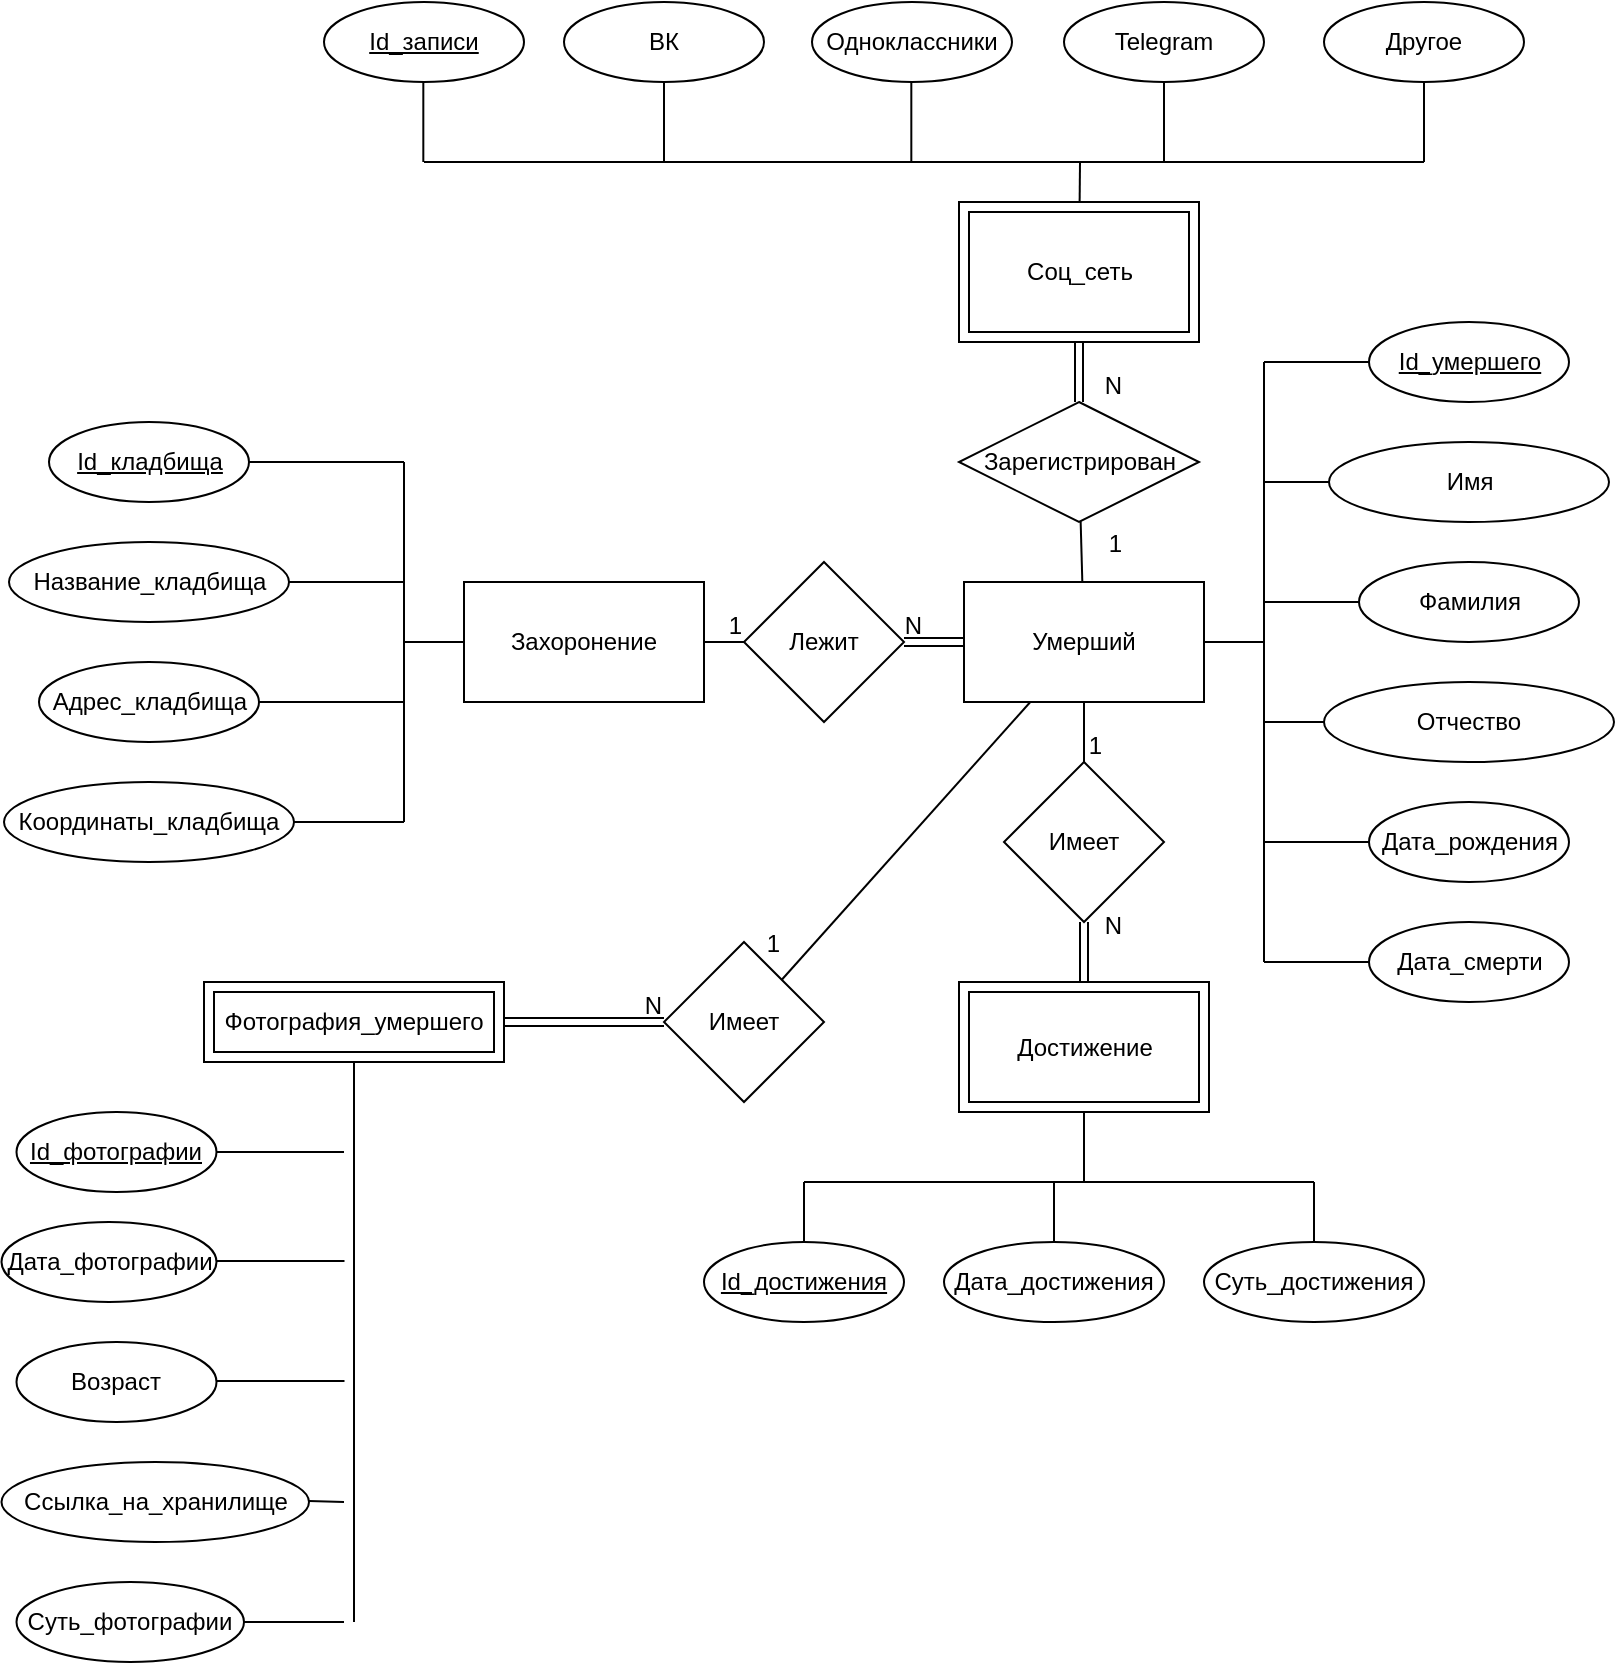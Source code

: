 <mxfile version="23.1.7" type="github">
  <diagram id="C5RBs43oDa-KdzZeNtuy" name="Page-1">
    <mxGraphModel dx="2252" dy="1198" grid="1" gridSize="10" guides="1" tooltips="1" connect="1" arrows="1" fold="1" page="1" pageScale="1" pageWidth="827" pageHeight="1169" math="0" shadow="0">
      <root>
        <mxCell id="WIyWlLk6GJQsqaUBKTNV-0" />
        <mxCell id="WIyWlLk6GJQsqaUBKTNV-1" parent="WIyWlLk6GJQsqaUBKTNV-0" />
        <mxCell id="_y8ROTKjc43pW4xKjIb6-0" value="Захоронение" style="rounded=0;whiteSpace=wrap;html=1;" parent="WIyWlLk6GJQsqaUBKTNV-1" vertex="1">
          <mxGeometry x="240" y="400" width="120" height="60" as="geometry" />
        </mxCell>
        <mxCell id="_y8ROTKjc43pW4xKjIb6-1" value="Умерший" style="rounded=0;whiteSpace=wrap;html=1;" parent="WIyWlLk6GJQsqaUBKTNV-1" vertex="1">
          <mxGeometry x="490" y="400" width="120" height="60" as="geometry" />
        </mxCell>
        <mxCell id="_y8ROTKjc43pW4xKjIb6-4" value="Лежит" style="rhombus;whiteSpace=wrap;html=1;" parent="WIyWlLk6GJQsqaUBKTNV-1" vertex="1">
          <mxGeometry x="380" y="390" width="80" height="80" as="geometry" />
        </mxCell>
        <mxCell id="_y8ROTKjc43pW4xKjIb6-7" value="" style="endArrow=none;html=1;rounded=0;" parent="WIyWlLk6GJQsqaUBKTNV-1" source="_y8ROTKjc43pW4xKjIb6-0" target="_y8ROTKjc43pW4xKjIb6-4" edge="1">
          <mxGeometry relative="1" as="geometry">
            <mxPoint x="340" y="370" as="sourcePoint" />
            <mxPoint x="500" y="370" as="targetPoint" />
          </mxGeometry>
        </mxCell>
        <mxCell id="_y8ROTKjc43pW4xKjIb6-8" value="1" style="resizable=0;html=1;whiteSpace=wrap;align=right;verticalAlign=bottom;" parent="_y8ROTKjc43pW4xKjIb6-7" connectable="0" vertex="1">
          <mxGeometry x="1" relative="1" as="geometry" />
        </mxCell>
        <mxCell id="_y8ROTKjc43pW4xKjIb6-9" value="" style="shape=link;html=1;rounded=0;" parent="WIyWlLk6GJQsqaUBKTNV-1" source="_y8ROTKjc43pW4xKjIb6-1" target="_y8ROTKjc43pW4xKjIb6-4" edge="1">
          <mxGeometry relative="1" as="geometry">
            <mxPoint x="440" y="580" as="sourcePoint" />
            <mxPoint x="600" y="580" as="targetPoint" />
          </mxGeometry>
        </mxCell>
        <mxCell id="_y8ROTKjc43pW4xKjIb6-10" value="N" style="resizable=0;html=1;whiteSpace=wrap;align=right;verticalAlign=bottom;" parent="_y8ROTKjc43pW4xKjIb6-9" connectable="0" vertex="1">
          <mxGeometry x="1" relative="1" as="geometry">
            <mxPoint x="10" as="offset" />
          </mxGeometry>
        </mxCell>
        <mxCell id="_y8ROTKjc43pW4xKjIb6-11" value="Имеет" style="rhombus;whiteSpace=wrap;html=1;" parent="WIyWlLk6GJQsqaUBKTNV-1" vertex="1">
          <mxGeometry x="510" y="490" width="80" height="80" as="geometry" />
        </mxCell>
        <mxCell id="_y8ROTKjc43pW4xKjIb6-12" value="" style="endArrow=none;html=1;rounded=0;" parent="WIyWlLk6GJQsqaUBKTNV-1" source="_y8ROTKjc43pW4xKjIb6-1" target="_y8ROTKjc43pW4xKjIb6-11" edge="1">
          <mxGeometry relative="1" as="geometry">
            <mxPoint x="440" y="580" as="sourcePoint" />
            <mxPoint x="600" y="580" as="targetPoint" />
          </mxGeometry>
        </mxCell>
        <mxCell id="_y8ROTKjc43pW4xKjIb6-13" value="1" style="resizable=0;html=1;whiteSpace=wrap;align=right;verticalAlign=bottom;" parent="_y8ROTKjc43pW4xKjIb6-12" connectable="0" vertex="1">
          <mxGeometry x="1" relative="1" as="geometry">
            <mxPoint x="10" as="offset" />
          </mxGeometry>
        </mxCell>
        <mxCell id="_y8ROTKjc43pW4xKjIb6-14" value="" style="shape=link;html=1;rounded=0;" parent="WIyWlLk6GJQsqaUBKTNV-1" source="_y8ROTKjc43pW4xKjIb6-19" target="_y8ROTKjc43pW4xKjIb6-11" edge="1">
          <mxGeometry relative="1" as="geometry">
            <mxPoint x="710" y="610" as="sourcePoint" />
            <mxPoint x="540" y="550" as="targetPoint" />
          </mxGeometry>
        </mxCell>
        <mxCell id="_y8ROTKjc43pW4xKjIb6-15" value="N" style="resizable=0;html=1;whiteSpace=wrap;align=right;verticalAlign=bottom;" parent="_y8ROTKjc43pW4xKjIb6-14" connectable="0" vertex="1">
          <mxGeometry x="1" relative="1" as="geometry">
            <mxPoint x="20" y="10" as="offset" />
          </mxGeometry>
        </mxCell>
        <mxCell id="_y8ROTKjc43pW4xKjIb6-19" value="Достижение" style="shape=ext;margin=3;double=1;whiteSpace=wrap;html=1;align=center;" parent="WIyWlLk6GJQsqaUBKTNV-1" vertex="1">
          <mxGeometry x="487.5" y="600" width="125" height="65" as="geometry" />
        </mxCell>
        <mxCell id="_y8ROTKjc43pW4xKjIb6-20" value="Соц_сеть" style="shape=ext;margin=3;double=1;whiteSpace=wrap;html=1;align=center;" parent="WIyWlLk6GJQsqaUBKTNV-1" vertex="1">
          <mxGeometry x="487.5" y="210" width="120" height="70" as="geometry" />
        </mxCell>
        <mxCell id="_y8ROTKjc43pW4xKjIb6-21" value="Зарегистрирован" style="shape=rhombus;perimeter=rhombusPerimeter;whiteSpace=wrap;html=1;align=center;" parent="WIyWlLk6GJQsqaUBKTNV-1" vertex="1">
          <mxGeometry x="487.5" y="310" width="120" height="60" as="geometry" />
        </mxCell>
        <mxCell id="_y8ROTKjc43pW4xKjIb6-22" value="" style="endArrow=none;html=1;rounded=0;" parent="WIyWlLk6GJQsqaUBKTNV-1" source="_y8ROTKjc43pW4xKjIb6-1" target="_y8ROTKjc43pW4xKjIb6-21" edge="1">
          <mxGeometry relative="1" as="geometry">
            <mxPoint x="450" y="470" as="sourcePoint" />
            <mxPoint x="610" y="470" as="targetPoint" />
          </mxGeometry>
        </mxCell>
        <mxCell id="_y8ROTKjc43pW4xKjIb6-23" value="1" style="resizable=0;html=1;whiteSpace=wrap;align=right;verticalAlign=bottom;" parent="_y8ROTKjc43pW4xKjIb6-22" connectable="0" vertex="1">
          <mxGeometry x="1" relative="1" as="geometry">
            <mxPoint x="22" y="20" as="offset" />
          </mxGeometry>
        </mxCell>
        <mxCell id="_y8ROTKjc43pW4xKjIb6-24" value="" style="shape=link;html=1;rounded=0;" parent="WIyWlLk6GJQsqaUBKTNV-1" source="_y8ROTKjc43pW4xKjIb6-20" target="_y8ROTKjc43pW4xKjIb6-21" edge="1">
          <mxGeometry relative="1" as="geometry">
            <mxPoint x="450" y="470" as="sourcePoint" />
            <mxPoint x="610" y="470" as="targetPoint" />
          </mxGeometry>
        </mxCell>
        <mxCell id="_y8ROTKjc43pW4xKjIb6-25" value="N" style="resizable=0;html=1;whiteSpace=wrap;align=right;verticalAlign=bottom;" parent="_y8ROTKjc43pW4xKjIb6-24" connectable="0" vertex="1">
          <mxGeometry x="1" relative="1" as="geometry">
            <mxPoint x="23" as="offset" />
          </mxGeometry>
        </mxCell>
        <mxCell id="UnBQKw01H8IK-S--k93j-0" value="Id_кладбища" style="ellipse;whiteSpace=wrap;html=1;align=center;fontStyle=4;" vertex="1" parent="WIyWlLk6GJQsqaUBKTNV-1">
          <mxGeometry x="32.5" y="320" width="100" height="40" as="geometry" />
        </mxCell>
        <mxCell id="UnBQKw01H8IK-S--k93j-1" value="Название_кладбища" style="ellipse;whiteSpace=wrap;html=1;align=center;" vertex="1" parent="WIyWlLk6GJQsqaUBKTNV-1">
          <mxGeometry x="12.5" y="380" width="140" height="40" as="geometry" />
        </mxCell>
        <mxCell id="UnBQKw01H8IK-S--k93j-2" value="Адрес_кладбища" style="ellipse;whiteSpace=wrap;html=1;align=center;" vertex="1" parent="WIyWlLk6GJQsqaUBKTNV-1">
          <mxGeometry x="27.5" y="440" width="110" height="40" as="geometry" />
        </mxCell>
        <mxCell id="UnBQKw01H8IK-S--k93j-3" value="Координаты_кладбища" style="ellipse;whiteSpace=wrap;html=1;align=center;" vertex="1" parent="WIyWlLk6GJQsqaUBKTNV-1">
          <mxGeometry x="10" y="500" width="145" height="40" as="geometry" />
        </mxCell>
        <mxCell id="UnBQKw01H8IK-S--k93j-6" value="" style="endArrow=none;html=1;rounded=0;" edge="1" parent="WIyWlLk6GJQsqaUBKTNV-1" target="_y8ROTKjc43pW4xKjIb6-0">
          <mxGeometry width="50" height="50" relative="1" as="geometry">
            <mxPoint x="210" y="430" as="sourcePoint" />
            <mxPoint x="500" y="430" as="targetPoint" />
          </mxGeometry>
        </mxCell>
        <mxCell id="UnBQKw01H8IK-S--k93j-7" value="" style="endArrow=none;html=1;rounded=0;" edge="1" parent="WIyWlLk6GJQsqaUBKTNV-1">
          <mxGeometry width="50" height="50" relative="1" as="geometry">
            <mxPoint x="210" y="520" as="sourcePoint" />
            <mxPoint x="210" y="340" as="targetPoint" />
          </mxGeometry>
        </mxCell>
        <mxCell id="UnBQKw01H8IK-S--k93j-8" value="" style="endArrow=none;html=1;rounded=0;" edge="1" parent="WIyWlLk6GJQsqaUBKTNV-1" target="UnBQKw01H8IK-S--k93j-0">
          <mxGeometry width="50" height="50" relative="1" as="geometry">
            <mxPoint x="210" y="340" as="sourcePoint" />
            <mxPoint x="500" y="450" as="targetPoint" />
          </mxGeometry>
        </mxCell>
        <mxCell id="UnBQKw01H8IK-S--k93j-9" value="" style="endArrow=none;html=1;rounded=0;" edge="1" parent="WIyWlLk6GJQsqaUBKTNV-1" target="UnBQKw01H8IK-S--k93j-1">
          <mxGeometry width="50" height="50" relative="1" as="geometry">
            <mxPoint x="210" y="400" as="sourcePoint" />
            <mxPoint x="143" y="350" as="targetPoint" />
          </mxGeometry>
        </mxCell>
        <mxCell id="UnBQKw01H8IK-S--k93j-10" value="" style="endArrow=none;html=1;rounded=0;" edge="1" parent="WIyWlLk6GJQsqaUBKTNV-1" target="UnBQKw01H8IK-S--k93j-2">
          <mxGeometry width="50" height="50" relative="1" as="geometry">
            <mxPoint x="210" y="460" as="sourcePoint" />
            <mxPoint x="163" y="410" as="targetPoint" />
          </mxGeometry>
        </mxCell>
        <mxCell id="UnBQKw01H8IK-S--k93j-11" value="" style="endArrow=none;html=1;rounded=0;" edge="1" parent="WIyWlLk6GJQsqaUBKTNV-1" target="UnBQKw01H8IK-S--k93j-3">
          <mxGeometry width="50" height="50" relative="1" as="geometry">
            <mxPoint x="210" y="520" as="sourcePoint" />
            <mxPoint x="173" y="420" as="targetPoint" />
          </mxGeometry>
        </mxCell>
        <mxCell id="UnBQKw01H8IK-S--k93j-12" value="Id_умершего" style="ellipse;whiteSpace=wrap;html=1;align=center;fontStyle=4;" vertex="1" parent="WIyWlLk6GJQsqaUBKTNV-1">
          <mxGeometry x="692.5" y="270" width="100" height="40" as="geometry" />
        </mxCell>
        <mxCell id="UnBQKw01H8IK-S--k93j-13" value="Имя" style="ellipse;whiteSpace=wrap;html=1;align=center;" vertex="1" parent="WIyWlLk6GJQsqaUBKTNV-1">
          <mxGeometry x="672.5" y="330" width="140" height="40" as="geometry" />
        </mxCell>
        <mxCell id="UnBQKw01H8IK-S--k93j-14" value="Фамилия" style="ellipse;whiteSpace=wrap;html=1;align=center;" vertex="1" parent="WIyWlLk6GJQsqaUBKTNV-1">
          <mxGeometry x="687.5" y="390" width="110" height="40" as="geometry" />
        </mxCell>
        <mxCell id="UnBQKw01H8IK-S--k93j-15" value="Отчество" style="ellipse;whiteSpace=wrap;html=1;align=center;" vertex="1" parent="WIyWlLk6GJQsqaUBKTNV-1">
          <mxGeometry x="670" y="450" width="145" height="40" as="geometry" />
        </mxCell>
        <mxCell id="UnBQKw01H8IK-S--k93j-16" value="Дата_рождения" style="ellipse;whiteSpace=wrap;html=1;align=center;" vertex="1" parent="WIyWlLk6GJQsqaUBKTNV-1">
          <mxGeometry x="692.5" y="510" width="100" height="40" as="geometry" />
        </mxCell>
        <mxCell id="UnBQKw01H8IK-S--k93j-17" value="Дата_смерти" style="ellipse;whiteSpace=wrap;html=1;align=center;" vertex="1" parent="WIyWlLk6GJQsqaUBKTNV-1">
          <mxGeometry x="692.5" y="570" width="100" height="40" as="geometry" />
        </mxCell>
        <mxCell id="UnBQKw01H8IK-S--k93j-19" value="" style="endArrow=none;html=1;rounded=0;" edge="1" parent="WIyWlLk6GJQsqaUBKTNV-1" source="_y8ROTKjc43pW4xKjIb6-1">
          <mxGeometry relative="1" as="geometry">
            <mxPoint x="410" y="400" as="sourcePoint" />
            <mxPoint x="640" y="430" as="targetPoint" />
          </mxGeometry>
        </mxCell>
        <mxCell id="UnBQKw01H8IK-S--k93j-21" value="" style="endArrow=none;html=1;rounded=0;" edge="1" parent="WIyWlLk6GJQsqaUBKTNV-1">
          <mxGeometry relative="1" as="geometry">
            <mxPoint x="640" y="290" as="sourcePoint" />
            <mxPoint x="640" y="590" as="targetPoint" />
          </mxGeometry>
        </mxCell>
        <mxCell id="UnBQKw01H8IK-S--k93j-22" value="" style="endArrow=none;html=1;rounded=0;" edge="1" parent="WIyWlLk6GJQsqaUBKTNV-1" target="UnBQKw01H8IK-S--k93j-12">
          <mxGeometry relative="1" as="geometry">
            <mxPoint x="640" y="290" as="sourcePoint" />
            <mxPoint x="570" y="400" as="targetPoint" />
          </mxGeometry>
        </mxCell>
        <mxCell id="UnBQKw01H8IK-S--k93j-23" value="" style="endArrow=none;html=1;rounded=0;" edge="1" parent="WIyWlLk6GJQsqaUBKTNV-1" target="UnBQKw01H8IK-S--k93j-13">
          <mxGeometry relative="1" as="geometry">
            <mxPoint x="640" y="350" as="sourcePoint" />
            <mxPoint x="692.5" y="349.5" as="targetPoint" />
          </mxGeometry>
        </mxCell>
        <mxCell id="UnBQKw01H8IK-S--k93j-24" value="" style="endArrow=none;html=1;rounded=0;" edge="1" parent="WIyWlLk6GJQsqaUBKTNV-1" target="UnBQKw01H8IK-S--k93j-14">
          <mxGeometry relative="1" as="geometry">
            <mxPoint x="640" y="410" as="sourcePoint" />
            <mxPoint x="692.5" y="409.5" as="targetPoint" />
          </mxGeometry>
        </mxCell>
        <mxCell id="UnBQKw01H8IK-S--k93j-25" value="" style="endArrow=none;html=1;rounded=0;" edge="1" parent="WIyWlLk6GJQsqaUBKTNV-1" target="UnBQKw01H8IK-S--k93j-15">
          <mxGeometry relative="1" as="geometry">
            <mxPoint x="640" y="470" as="sourcePoint" />
            <mxPoint x="698" y="420" as="targetPoint" />
          </mxGeometry>
        </mxCell>
        <mxCell id="UnBQKw01H8IK-S--k93j-26" value="" style="endArrow=none;html=1;rounded=0;" edge="1" parent="WIyWlLk6GJQsqaUBKTNV-1" target="UnBQKw01H8IK-S--k93j-16">
          <mxGeometry relative="1" as="geometry">
            <mxPoint x="640" y="530" as="sourcePoint" />
            <mxPoint x="708" y="430" as="targetPoint" />
          </mxGeometry>
        </mxCell>
        <mxCell id="UnBQKw01H8IK-S--k93j-27" value="" style="endArrow=none;html=1;rounded=0;" edge="1" parent="WIyWlLk6GJQsqaUBKTNV-1" target="UnBQKw01H8IK-S--k93j-17">
          <mxGeometry relative="1" as="geometry">
            <mxPoint x="640" y="590" as="sourcePoint" />
            <mxPoint x="718" y="440" as="targetPoint" />
          </mxGeometry>
        </mxCell>
        <mxCell id="UnBQKw01H8IK-S--k93j-28" value="Id_записи" style="ellipse;whiteSpace=wrap;html=1;align=center;fontStyle=4;" vertex="1" parent="WIyWlLk6GJQsqaUBKTNV-1">
          <mxGeometry x="170" y="110" width="100" height="40" as="geometry" />
        </mxCell>
        <mxCell id="UnBQKw01H8IK-S--k93j-29" value="ВК" style="ellipse;whiteSpace=wrap;html=1;align=center;" vertex="1" parent="WIyWlLk6GJQsqaUBKTNV-1">
          <mxGeometry x="290" y="110" width="100" height="40" as="geometry" />
        </mxCell>
        <mxCell id="UnBQKw01H8IK-S--k93j-30" value="Одноклассники" style="ellipse;whiteSpace=wrap;html=1;align=center;" vertex="1" parent="WIyWlLk6GJQsqaUBKTNV-1">
          <mxGeometry x="414" y="110" width="100" height="40" as="geometry" />
        </mxCell>
        <mxCell id="UnBQKw01H8IK-S--k93j-31" value="Telegram" style="ellipse;whiteSpace=wrap;html=1;align=center;" vertex="1" parent="WIyWlLk6GJQsqaUBKTNV-1">
          <mxGeometry x="540" y="110" width="100" height="40" as="geometry" />
        </mxCell>
        <mxCell id="UnBQKw01H8IK-S--k93j-32" value="Другое" style="ellipse;whiteSpace=wrap;html=1;align=center;" vertex="1" parent="WIyWlLk6GJQsqaUBKTNV-1">
          <mxGeometry x="670" y="110" width="100" height="40" as="geometry" />
        </mxCell>
        <mxCell id="UnBQKw01H8IK-S--k93j-33" value="Id_достижения" style="ellipse;whiteSpace=wrap;html=1;align=center;fontStyle=4;" vertex="1" parent="WIyWlLk6GJQsqaUBKTNV-1">
          <mxGeometry x="360" y="730" width="100" height="40" as="geometry" />
        </mxCell>
        <mxCell id="UnBQKw01H8IK-S--k93j-34" value="Дата_достижения" style="ellipse;whiteSpace=wrap;html=1;align=center;" vertex="1" parent="WIyWlLk6GJQsqaUBKTNV-1">
          <mxGeometry x="480" y="730" width="110" height="40" as="geometry" />
        </mxCell>
        <mxCell id="UnBQKw01H8IK-S--k93j-35" value="Суть_достижения" style="ellipse;whiteSpace=wrap;html=1;align=center;" vertex="1" parent="WIyWlLk6GJQsqaUBKTNV-1">
          <mxGeometry x="610" y="730" width="110" height="40" as="geometry" />
        </mxCell>
        <mxCell id="UnBQKw01H8IK-S--k93j-42" value="" style="endArrow=none;html=1;rounded=0;" edge="1" parent="WIyWlLk6GJQsqaUBKTNV-1">
          <mxGeometry relative="1" as="geometry">
            <mxPoint x="410" y="700" as="sourcePoint" />
            <mxPoint x="665" y="700" as="targetPoint" />
          </mxGeometry>
        </mxCell>
        <mxCell id="UnBQKw01H8IK-S--k93j-44" value="" style="endArrow=none;html=1;rounded=0;" edge="1" parent="WIyWlLk6GJQsqaUBKTNV-1" source="_y8ROTKjc43pW4xKjIb6-19">
          <mxGeometry width="50" height="50" relative="1" as="geometry">
            <mxPoint x="470" y="550" as="sourcePoint" />
            <mxPoint x="550" y="700" as="targetPoint" />
          </mxGeometry>
        </mxCell>
        <mxCell id="UnBQKw01H8IK-S--k93j-45" value="" style="endArrow=none;html=1;rounded=0;" edge="1" parent="WIyWlLk6GJQsqaUBKTNV-1" target="UnBQKw01H8IK-S--k93j-35">
          <mxGeometry width="50" height="50" relative="1" as="geometry">
            <mxPoint x="665" y="700" as="sourcePoint" />
            <mxPoint x="520" y="500" as="targetPoint" />
          </mxGeometry>
        </mxCell>
        <mxCell id="UnBQKw01H8IK-S--k93j-46" value="" style="endArrow=none;html=1;rounded=0;" edge="1" parent="WIyWlLk6GJQsqaUBKTNV-1" target="UnBQKw01H8IK-S--k93j-34">
          <mxGeometry width="50" height="50" relative="1" as="geometry">
            <mxPoint x="535" y="700" as="sourcePoint" />
            <mxPoint x="520" y="500" as="targetPoint" />
          </mxGeometry>
        </mxCell>
        <mxCell id="UnBQKw01H8IK-S--k93j-47" value="" style="endArrow=none;html=1;rounded=0;" edge="1" parent="WIyWlLk6GJQsqaUBKTNV-1" source="UnBQKw01H8IK-S--k93j-33">
          <mxGeometry width="50" height="50" relative="1" as="geometry">
            <mxPoint x="470" y="550" as="sourcePoint" />
            <mxPoint x="410" y="700" as="targetPoint" />
          </mxGeometry>
        </mxCell>
        <mxCell id="UnBQKw01H8IK-S--k93j-48" value="Фотография_умершего" style="shape=ext;margin=3;double=1;whiteSpace=wrap;html=1;align=center;" vertex="1" parent="WIyWlLk6GJQsqaUBKTNV-1">
          <mxGeometry x="110" y="600" width="150" height="40" as="geometry" />
        </mxCell>
        <mxCell id="UnBQKw01H8IK-S--k93j-49" value="Id_фотографии" style="ellipse;whiteSpace=wrap;html=1;align=center;fontStyle=4;" vertex="1" parent="WIyWlLk6GJQsqaUBKTNV-1">
          <mxGeometry x="16.25" y="665" width="100" height="40" as="geometry" />
        </mxCell>
        <mxCell id="UnBQKw01H8IK-S--k93j-50" value="Дата_фотографии" style="ellipse;whiteSpace=wrap;html=1;align=center;" vertex="1" parent="WIyWlLk6GJQsqaUBKTNV-1">
          <mxGeometry x="8.75" y="720" width="107.5" height="40" as="geometry" />
        </mxCell>
        <mxCell id="UnBQKw01H8IK-S--k93j-51" value="Возраст" style="ellipse;whiteSpace=wrap;html=1;align=center;" vertex="1" parent="WIyWlLk6GJQsqaUBKTNV-1">
          <mxGeometry x="16.25" y="780" width="100" height="40" as="geometry" />
        </mxCell>
        <mxCell id="UnBQKw01H8IK-S--k93j-52" value="Ссылка_на_хранилище" style="ellipse;whiteSpace=wrap;html=1;align=center;" vertex="1" parent="WIyWlLk6GJQsqaUBKTNV-1">
          <mxGeometry x="8.75" y="840" width="153.75" height="40" as="geometry" />
        </mxCell>
        <mxCell id="UnBQKw01H8IK-S--k93j-53" value="" style="endArrow=none;html=1;rounded=0;" edge="1" parent="WIyWlLk6GJQsqaUBKTNV-1" target="UnBQKw01H8IK-S--k93j-48">
          <mxGeometry width="50" height="50" relative="1" as="geometry">
            <mxPoint x="185" y="920" as="sourcePoint" />
            <mxPoint x="270" y="810" as="targetPoint" />
          </mxGeometry>
        </mxCell>
        <mxCell id="UnBQKw01H8IK-S--k93j-58" value="" style="endArrow=none;html=1;rounded=0;" edge="1" parent="WIyWlLk6GJQsqaUBKTNV-1" source="UnBQKw01H8IK-S--k93j-49">
          <mxGeometry width="50" height="50" relative="1" as="geometry">
            <mxPoint x="470" y="550" as="sourcePoint" />
            <mxPoint x="180" y="685" as="targetPoint" />
          </mxGeometry>
        </mxCell>
        <mxCell id="UnBQKw01H8IK-S--k93j-59" value="" style="endArrow=none;html=1;rounded=0;" edge="1" parent="WIyWlLk6GJQsqaUBKTNV-1">
          <mxGeometry width="50" height="50" relative="1" as="geometry">
            <mxPoint x="116.25" y="739.5" as="sourcePoint" />
            <mxPoint x="180.25" y="739.5" as="targetPoint" />
          </mxGeometry>
        </mxCell>
        <mxCell id="UnBQKw01H8IK-S--k93j-60" value="" style="endArrow=none;html=1;rounded=0;" edge="1" parent="WIyWlLk6GJQsqaUBKTNV-1">
          <mxGeometry width="50" height="50" relative="1" as="geometry">
            <mxPoint x="116.25" y="799.5" as="sourcePoint" />
            <mxPoint x="180.25" y="799.5" as="targetPoint" />
          </mxGeometry>
        </mxCell>
        <mxCell id="UnBQKw01H8IK-S--k93j-61" value="" style="endArrow=none;html=1;rounded=0;" edge="1" parent="WIyWlLk6GJQsqaUBKTNV-1">
          <mxGeometry width="50" height="50" relative="1" as="geometry">
            <mxPoint x="162.5" y="859.5" as="sourcePoint" />
            <mxPoint x="180" y="860" as="targetPoint" />
          </mxGeometry>
        </mxCell>
        <mxCell id="UnBQKw01H8IK-S--k93j-62" value="Суть_фотографии" style="ellipse;whiteSpace=wrap;html=1;align=center;" vertex="1" parent="WIyWlLk6GJQsqaUBKTNV-1">
          <mxGeometry x="16.25" y="900" width="113.75" height="40" as="geometry" />
        </mxCell>
        <mxCell id="UnBQKw01H8IK-S--k93j-63" value="" style="endArrow=none;html=1;rounded=0;" edge="1" parent="WIyWlLk6GJQsqaUBKTNV-1" source="UnBQKw01H8IK-S--k93j-62">
          <mxGeometry width="50" height="50" relative="1" as="geometry">
            <mxPoint x="470" y="550" as="sourcePoint" />
            <mxPoint x="180" y="920" as="targetPoint" />
          </mxGeometry>
        </mxCell>
        <mxCell id="UnBQKw01H8IK-S--k93j-64" value="Имеет" style="rhombus;whiteSpace=wrap;html=1;" vertex="1" parent="WIyWlLk6GJQsqaUBKTNV-1">
          <mxGeometry x="340" y="580" width="80" height="80" as="geometry" />
        </mxCell>
        <mxCell id="UnBQKw01H8IK-S--k93j-65" value="" style="endArrow=none;html=1;rounded=0;" edge="1" parent="WIyWlLk6GJQsqaUBKTNV-1" target="UnBQKw01H8IK-S--k93j-64" source="_y8ROTKjc43pW4xKjIb6-1">
          <mxGeometry relative="1" as="geometry">
            <mxPoint x="505.714" y="510" as="sourcePoint" />
            <mxPoint x="430" y="670" as="targetPoint" />
          </mxGeometry>
        </mxCell>
        <mxCell id="UnBQKw01H8IK-S--k93j-66" value="1" style="resizable=0;html=1;whiteSpace=wrap;align=right;verticalAlign=bottom;" connectable="0" vertex="1" parent="UnBQKw01H8IK-S--k93j-65">
          <mxGeometry x="1" relative="1" as="geometry">
            <mxPoint x="1" y="-9" as="offset" />
          </mxGeometry>
        </mxCell>
        <mxCell id="UnBQKw01H8IK-S--k93j-67" value="" style="shape=link;html=1;rounded=0;" edge="1" parent="WIyWlLk6GJQsqaUBKTNV-1" target="UnBQKw01H8IK-S--k93j-64" source="UnBQKw01H8IK-S--k93j-48">
          <mxGeometry relative="1" as="geometry">
            <mxPoint x="260" y="616.923" as="sourcePoint" />
            <mxPoint x="370" y="640" as="targetPoint" />
          </mxGeometry>
        </mxCell>
        <mxCell id="UnBQKw01H8IK-S--k93j-68" value="N" style="resizable=0;html=1;whiteSpace=wrap;align=right;verticalAlign=bottom;" connectable="0" vertex="1" parent="UnBQKw01H8IK-S--k93j-67">
          <mxGeometry x="1" relative="1" as="geometry">
            <mxPoint as="offset" />
          </mxGeometry>
        </mxCell>
        <mxCell id="UnBQKw01H8IK-S--k93j-69" value="" style="endArrow=none;html=1;rounded=0;" edge="1" parent="WIyWlLk6GJQsqaUBKTNV-1" target="_y8ROTKjc43pW4xKjIb6-20">
          <mxGeometry width="50" height="50" relative="1" as="geometry">
            <mxPoint x="548" y="190" as="sourcePoint" />
            <mxPoint x="520" y="480" as="targetPoint" />
          </mxGeometry>
        </mxCell>
        <mxCell id="UnBQKw01H8IK-S--k93j-70" value="" style="endArrow=none;html=1;rounded=0;" edge="1" parent="WIyWlLk6GJQsqaUBKTNV-1">
          <mxGeometry width="50" height="50" relative="1" as="geometry">
            <mxPoint x="220" y="190" as="sourcePoint" />
            <mxPoint x="720" y="190" as="targetPoint" />
          </mxGeometry>
        </mxCell>
        <mxCell id="UnBQKw01H8IK-S--k93j-71" value="" style="endArrow=none;html=1;rounded=0;" edge="1" parent="WIyWlLk6GJQsqaUBKTNV-1" source="UnBQKw01H8IK-S--k93j-32">
          <mxGeometry width="50" height="50" relative="1" as="geometry">
            <mxPoint x="470" y="530" as="sourcePoint" />
            <mxPoint x="720" y="190" as="targetPoint" />
          </mxGeometry>
        </mxCell>
        <mxCell id="UnBQKw01H8IK-S--k93j-72" value="" style="endArrow=none;html=1;rounded=0;" edge="1" parent="WIyWlLk6GJQsqaUBKTNV-1">
          <mxGeometry width="50" height="50" relative="1" as="geometry">
            <mxPoint x="590" y="150" as="sourcePoint" />
            <mxPoint x="590" y="190" as="targetPoint" />
          </mxGeometry>
        </mxCell>
        <mxCell id="UnBQKw01H8IK-S--k93j-73" value="" style="endArrow=none;html=1;rounded=0;" edge="1" parent="WIyWlLk6GJQsqaUBKTNV-1">
          <mxGeometry width="50" height="50" relative="1" as="geometry">
            <mxPoint x="463.66" y="150" as="sourcePoint" />
            <mxPoint x="463.66" y="190" as="targetPoint" />
          </mxGeometry>
        </mxCell>
        <mxCell id="UnBQKw01H8IK-S--k93j-74" value="" style="endArrow=none;html=1;rounded=0;" edge="1" parent="WIyWlLk6GJQsqaUBKTNV-1">
          <mxGeometry width="50" height="50" relative="1" as="geometry">
            <mxPoint x="340" y="150" as="sourcePoint" />
            <mxPoint x="340" y="190" as="targetPoint" />
          </mxGeometry>
        </mxCell>
        <mxCell id="UnBQKw01H8IK-S--k93j-75" value="" style="endArrow=none;html=1;rounded=0;" edge="1" parent="WIyWlLk6GJQsqaUBKTNV-1">
          <mxGeometry width="50" height="50" relative="1" as="geometry">
            <mxPoint x="219.66" y="150" as="sourcePoint" />
            <mxPoint x="219.66" y="190" as="targetPoint" />
          </mxGeometry>
        </mxCell>
      </root>
    </mxGraphModel>
  </diagram>
</mxfile>
